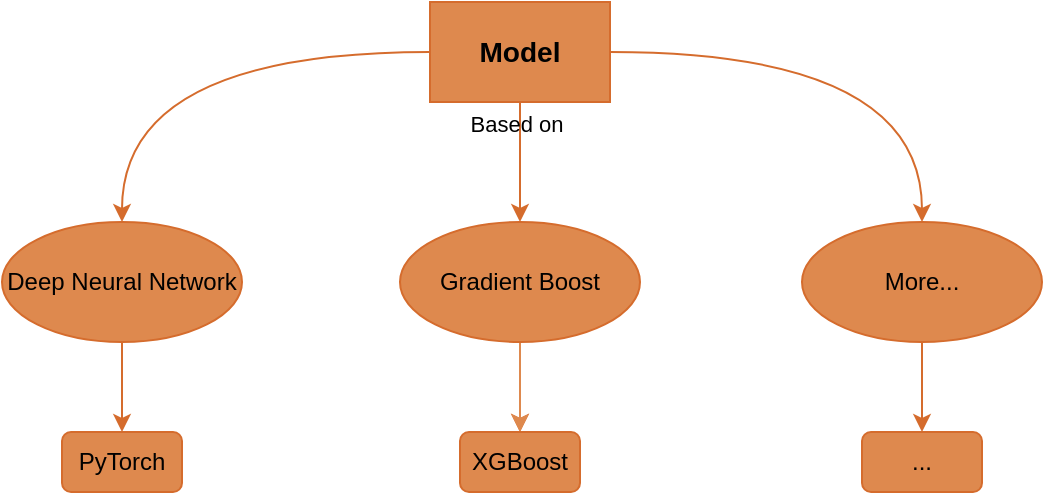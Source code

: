 <mxfile version="17.2.1" type="github"><diagram id="KHIvG7JCvUpguQxkoBDt" name="Page-1"><mxGraphModel dx="880" dy="560" grid="1" gridSize="10" guides="1" tooltips="1" connect="1" arrows="1" fold="1" page="1" pageScale="1" pageWidth="827" pageHeight="1169" background="none" math="0" shadow="0"><root><mxCell id="0"/><mxCell id="1" parent="0"/><mxCell id="zihQ1roNJzVz45EIcrpt-3" value="" style="edgeStyle=orthogonalEdgeStyle;rounded=0;orthogonalLoop=1;jettySize=auto;html=1;fillColor=#De894E;strokeColor=#D56C2D;curved=1;" parent="1" source="zihQ1roNJzVz45EIcrpt-1" target="zihQ1roNJzVz45EIcrpt-2" edge="1"><mxGeometry relative="1" as="geometry"/></mxCell><mxCell id="zihQ1roNJzVz45EIcrpt-5" value="" style="edgeStyle=orthogonalEdgeStyle;rounded=0;orthogonalLoop=1;jettySize=auto;html=1;fillColor=#De894E;strokeColor=#D56C2D;curved=1;" parent="1" source="zihQ1roNJzVz45EIcrpt-1" target="zihQ1roNJzVz45EIcrpt-4" edge="1"><mxGeometry relative="1" as="geometry"/></mxCell><mxCell id="zihQ1roNJzVz45EIcrpt-17" value="Based on" style="edgeLabel;align=center;verticalAlign=middle;resizable=0;points=[];labelBorderColor=none;html=1;labelBackgroundColor=none;fillColor=#De894E;fontColor=default;" parent="zihQ1roNJzVz45EIcrpt-5" vertex="1" connectable="0"><mxGeometry x="-0.678" y="1" relative="1" as="geometry"><mxPoint x="-3" y="1" as="offset"/></mxGeometry></mxCell><mxCell id="zihQ1roNJzVz45EIcrpt-1" value="&lt;h3&gt;Model&lt;/h3&gt;" style="rounded=0;whiteSpace=wrap;html=1;fillColor=#De894E;fontColor=#000000;strokeColor=#D56C2D;" parent="1" vertex="1"><mxGeometry x="414" y="10" width="90" height="50" as="geometry"/></mxCell><mxCell id="zihQ1roNJzVz45EIcrpt-8" value="" style="edgeStyle=orthogonalEdgeStyle;rounded=0;orthogonalLoop=1;jettySize=auto;html=1;fillColor=#De894E;strokeColor=#D56C2D;curved=1;" parent="1" source="zihQ1roNJzVz45EIcrpt-2" target="zihQ1roNJzVz45EIcrpt-7" edge="1"><mxGeometry relative="1" as="geometry"/></mxCell><mxCell id="zihQ1roNJzVz45EIcrpt-2" value="Deep Neural Network" style="ellipse;whiteSpace=wrap;html=1;rounded=0;fillColor=#De894E;fontColor=#000000;strokeColor=#D56C2D;" parent="1" vertex="1"><mxGeometry x="200" y="120" width="120" height="60" as="geometry"/></mxCell><mxCell id="zihQ1roNJzVz45EIcrpt-12" value="" style="edgeStyle=orthogonalEdgeStyle;rounded=0;orthogonalLoop=1;jettySize=auto;html=1;fillColor=#De894E;strokeColor=#D56C2D;curved=1;" parent="1" source="zihQ1roNJzVz45EIcrpt-4" target="zihQ1roNJzVz45EIcrpt-11" edge="1"><mxGeometry relative="1" as="geometry"/></mxCell><mxCell id="eqceqLkeQAScTDJMVgpy-10" style="edgeStyle=orthogonalEdgeStyle;curved=1;orthogonalLoop=1;jettySize=auto;html=1;strokeColor=#DE894E;" edge="1" parent="1" source="zihQ1roNJzVz45EIcrpt-4" target="zihQ1roNJzVz45EIcrpt-11"><mxGeometry relative="1" as="geometry"/></mxCell><mxCell id="zihQ1roNJzVz45EIcrpt-4" value="Gradient Boost" style="ellipse;whiteSpace=wrap;html=1;rounded=0;fillColor=#De894E;fontColor=#000000;strokeColor=#D56C2D;" parent="1" vertex="1"><mxGeometry x="399" y="120" width="120" height="60" as="geometry"/></mxCell><mxCell id="zihQ1roNJzVz45EIcrpt-7" value="PyTorch" style="text;html=1;strokeColor=#D56C2D;fillColor=#De894E;align=center;verticalAlign=middle;whiteSpace=wrap;rounded=1;fontColor=#000000;shadow=0;glass=0;" parent="1" vertex="1"><mxGeometry x="230" y="225" width="60" height="30" as="geometry"/></mxCell><mxCell id="zihQ1roNJzVz45EIcrpt-11" value="XGBoost" style="text;html=1;strokeColor=#D56C2D;fillColor=#De894E;align=center;verticalAlign=middle;whiteSpace=wrap;rounded=1;fontColor=#000000;" parent="1" vertex="1"><mxGeometry x="429" y="225" width="60" height="30" as="geometry"/></mxCell><mxCell id="eqceqLkeQAScTDJMVgpy-1" value="More..." style="ellipse;whiteSpace=wrap;html=1;rounded=0;fillColor=#De894E;fontColor=#000000;strokeColor=#D56C2D;" vertex="1" parent="1"><mxGeometry x="600" y="120" width="120" height="60" as="geometry"/></mxCell><mxCell id="eqceqLkeQAScTDJMVgpy-2" value="..." style="text;html=1;strokeColor=#D56C2D;fillColor=#De894E;align=center;verticalAlign=middle;whiteSpace=wrap;rounded=1;fontColor=#000000;" vertex="1" parent="1"><mxGeometry x="630" y="225" width="60" height="30" as="geometry"/></mxCell><mxCell id="eqceqLkeQAScTDJMVgpy-8" value="" style="edgeStyle=orthogonalEdgeStyle;rounded=0;orthogonalLoop=1;jettySize=auto;html=1;fillColor=#De894E;strokeColor=#D56C2D;curved=1;exitX=0.5;exitY=1;exitDx=0;exitDy=0;entryX=0.5;entryY=0;entryDx=0;entryDy=0;" edge="1" parent="1" source="eqceqLkeQAScTDJMVgpy-1" target="eqceqLkeQAScTDJMVgpy-2"><mxGeometry relative="1" as="geometry"><mxPoint x="444" y="45" as="sourcePoint"/><mxPoint x="290" y="130" as="targetPoint"/></mxGeometry></mxCell><mxCell id="eqceqLkeQAScTDJMVgpy-9" value="" style="edgeStyle=orthogonalEdgeStyle;rounded=0;orthogonalLoop=1;jettySize=auto;html=1;fillColor=#De894E;strokeColor=#D56C2D;curved=1;exitX=1;exitY=0.5;exitDx=0;exitDy=0;entryX=0.5;entryY=0;entryDx=0;entryDy=0;" edge="1" parent="1" source="zihQ1roNJzVz45EIcrpt-1" target="eqceqLkeQAScTDJMVgpy-1"><mxGeometry relative="1" as="geometry"><mxPoint x="434" y="55" as="sourcePoint"/><mxPoint x="280" y="140" as="targetPoint"/></mxGeometry></mxCell></root></mxGraphModel></diagram></mxfile>
